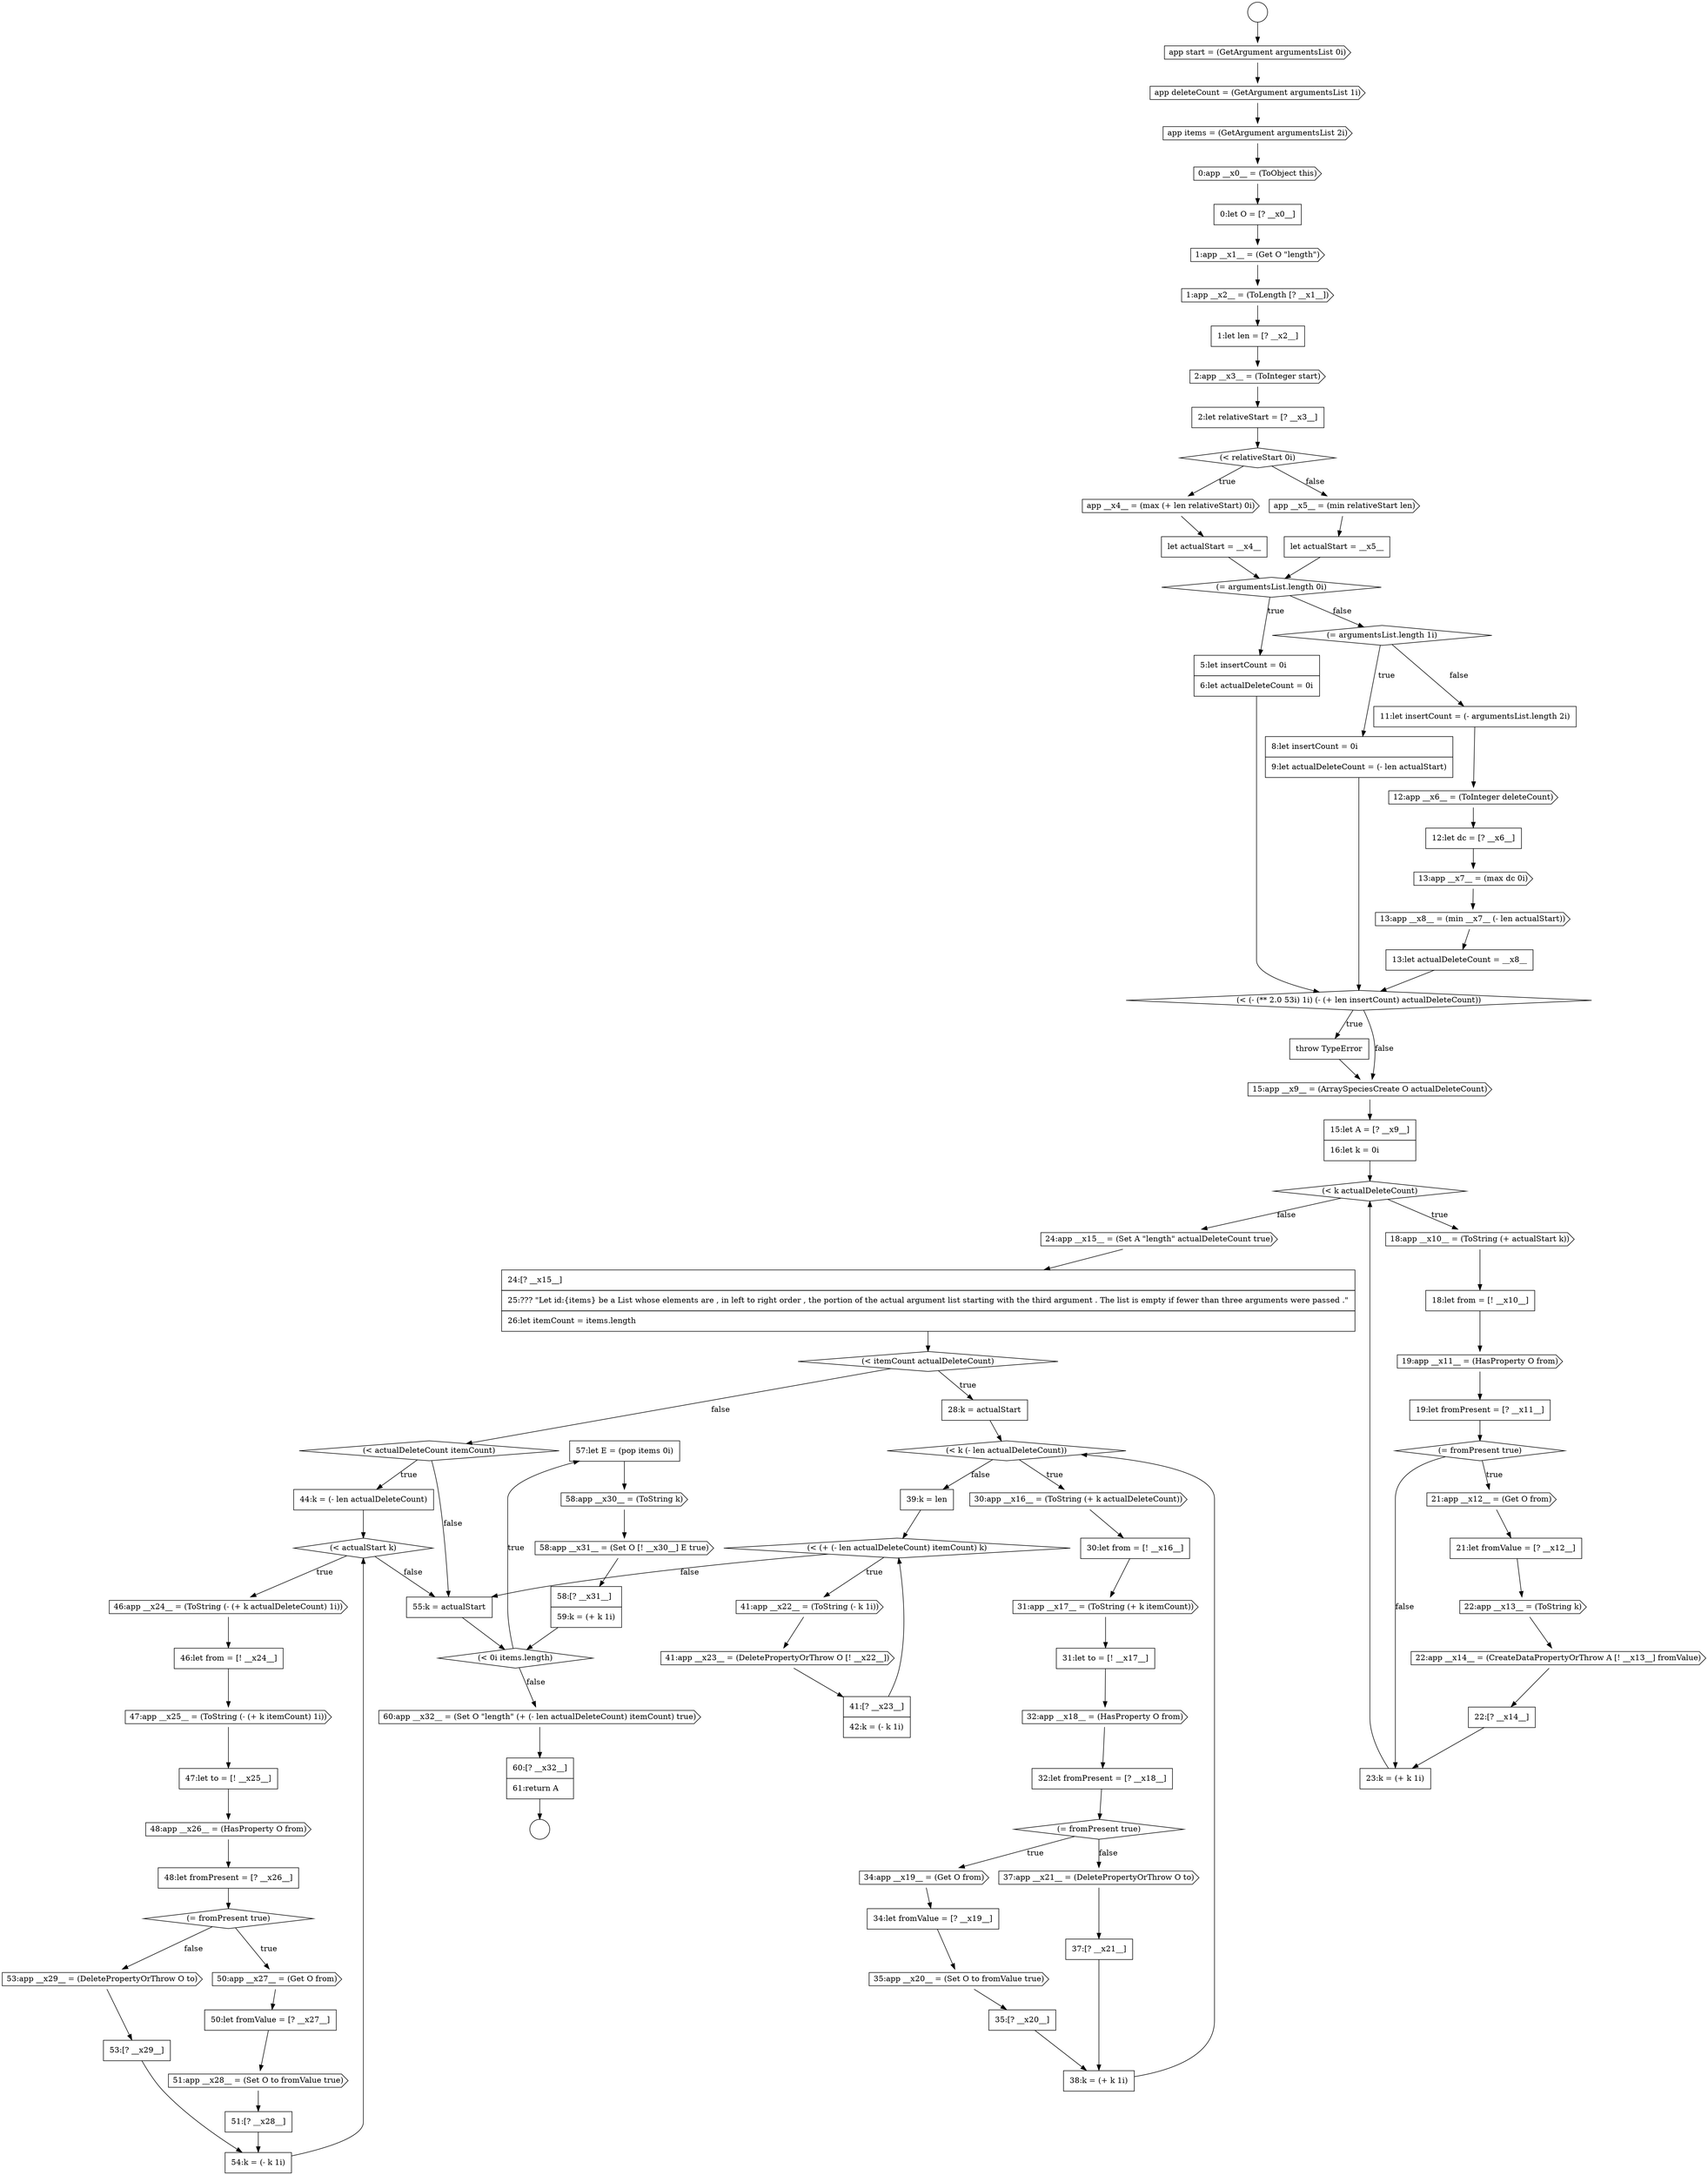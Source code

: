 digraph {
  node15590 [shape=none, margin=0, label=<<font color="black">
    <table border="0" cellborder="1" cellspacing="0" cellpadding="10">
      <tr><td align="left">57:let E = (pop items 0i)</td></tr>
    </table>
  </font>> color="black" fillcolor="white" style=filled]
  node15553 [shape=none, margin=0, label=<<font color="black">
    <table border="0" cellborder="1" cellspacing="0" cellpadding="10">
      <tr><td align="left">30:let from = [! __x16__]</td></tr>
    </table>
  </font>> color="black" fillcolor="white" style=filled]
  node15564 [shape=none, margin=0, label=<<font color="black">
    <table border="0" cellborder="1" cellspacing="0" cellpadding="10">
      <tr><td align="left">37:[? __x21__]</td></tr>
    </table>
  </font>> color="black" fillcolor="white" style=filled]
  node15558 [shape=diamond, label=<<font color="black">(= fromPresent true)</font>> color="black" fillcolor="white" style=filled]
  node15537 [shape=none, margin=0, label=<<font color="black">
    <table border="0" cellborder="1" cellspacing="0" cellpadding="10">
      <tr><td align="left">18:let from = [! __x10__]</td></tr>
    </table>
  </font>> color="black" fillcolor="white" style=filled]
  node15573 [shape=diamond, label=<<font color="black">(&lt; actualStart k)</font>> color="black" fillcolor="white" style=filled]
  node15526 [shape=cds, label=<<font color="black">12:app __x6__ = (ToInteger deleteCount)</font>> color="black" fillcolor="white" style=filled]
  node15532 [shape=none, margin=0, label=<<font color="black">
    <table border="0" cellborder="1" cellspacing="0" cellpadding="10">
      <tr><td align="left">throw TypeError</td></tr>
    </table>
  </font>> color="black" fillcolor="white" style=filled]
  node15547 [shape=cds, label=<<font color="black">24:app __x15__ = (Set A &quot;length&quot; actualDeleteCount true)</font>> color="black" fillcolor="white" style=filled]
  node15568 [shape=cds, label=<<font color="black">41:app __x22__ = (ToString (- k 1i))</font>> color="black" fillcolor="white" style=filled]
  node15504 [shape=circle label=" " color="black" fillcolor="white" style=filled]
  node15579 [shape=none, margin=0, label=<<font color="black">
    <table border="0" cellborder="1" cellspacing="0" cellpadding="10">
      <tr><td align="left">48:let fromPresent = [? __x26__]</td></tr>
    </table>
  </font>> color="black" fillcolor="white" style=filled]
  node15541 [shape=cds, label=<<font color="black">21:app __x12__ = (Get O from)</font>> color="black" fillcolor="white" style=filled]
  node15514 [shape=cds, label=<<font color="black">2:app __x3__ = (ToInteger start)</font>> color="black" fillcolor="white" style=filled]
  node15586 [shape=none, margin=0, label=<<font color="black">
    <table border="0" cellborder="1" cellspacing="0" cellpadding="10">
      <tr><td align="left">53:[? __x29__]</td></tr>
    </table>
  </font>> color="black" fillcolor="white" style=filled]
  node15509 [shape=cds, label=<<font color="black">0:app __x0__ = (ToObject this)</font>> color="black" fillcolor="white" style=filled]
  node15515 [shape=none, margin=0, label=<<font color="black">
    <table border="0" cellborder="1" cellspacing="0" cellpadding="10">
      <tr><td align="left">2:let relativeStart = [? __x3__]</td></tr>
    </table>
  </font>> color="black" fillcolor="white" style=filled]
  node15554 [shape=cds, label=<<font color="black">31:app __x17__ = (ToString (+ k itemCount))</font>> color="black" fillcolor="white" style=filled]
  node15522 [shape=none, margin=0, label=<<font color="black">
    <table border="0" cellborder="1" cellspacing="0" cellpadding="10">
      <tr><td align="left">5:let insertCount = 0i</td></tr>
      <tr><td align="left">6:let actualDeleteCount = 0i</td></tr>
    </table>
  </font>> color="black" fillcolor="white" style=filled]
  node15569 [shape=cds, label=<<font color="black">41:app __x23__ = (DeletePropertyOrThrow O [! __x22__])</font>> color="black" fillcolor="white" style=filled]
  node15536 [shape=cds, label=<<font color="black">18:app __x10__ = (ToString (+ actualStart k))</font>> color="black" fillcolor="white" style=filled]
  node15505 [shape=circle label=" " color="black" fillcolor="white" style=filled]
  node15591 [shape=cds, label=<<font color="black">58:app __x30__ = (ToString k)</font>> color="black" fillcolor="white" style=filled]
  node15542 [shape=none, margin=0, label=<<font color="black">
    <table border="0" cellborder="1" cellspacing="0" cellpadding="10">
      <tr><td align="left">21:let fromValue = [? __x12__]</td></tr>
    </table>
  </font>> color="black" fillcolor="white" style=filled]
  node15518 [shape=none, margin=0, label=<<font color="black">
    <table border="0" cellborder="1" cellspacing="0" cellpadding="10">
      <tr><td align="left">let actualStart = __x4__</td></tr>
    </table>
  </font>> color="black" fillcolor="white" style=filled]
  node15574 [shape=cds, label=<<font color="black">46:app __x24__ = (ToString (- (+ k actualDeleteCount) 1i))</font>> color="black" fillcolor="white" style=filled]
  node15531 [shape=diamond, label=<<font color="black">(&lt; (- (** 2.0 53i) 1i) (- (+ len insertCount) actualDeleteCount))</font>> color="black" fillcolor="white" style=filled]
  node15563 [shape=cds, label=<<font color="black">37:app __x21__ = (DeletePropertyOrThrow O to)</font>> color="black" fillcolor="white" style=filled]
  node15595 [shape=none, margin=0, label=<<font color="black">
    <table border="0" cellborder="1" cellspacing="0" cellpadding="10">
      <tr><td align="left">60:[? __x32__]</td></tr>
      <tr><td align="left">61:return A</td></tr>
    </table>
  </font>> color="black" fillcolor="white" style=filled]
  node15527 [shape=none, margin=0, label=<<font color="black">
    <table border="0" cellborder="1" cellspacing="0" cellpadding="10">
      <tr><td align="left">12:let dc = [? __x6__]</td></tr>
    </table>
  </font>> color="black" fillcolor="white" style=filled]
  node15546 [shape=none, margin=0, label=<<font color="black">
    <table border="0" cellborder="1" cellspacing="0" cellpadding="10">
      <tr><td align="left">23:k = (+ k 1i)</td></tr>
    </table>
  </font>> color="black" fillcolor="white" style=filled]
  node15559 [shape=cds, label=<<font color="black">34:app __x19__ = (Get O from)</font>> color="black" fillcolor="white" style=filled]
  node15578 [shape=cds, label=<<font color="black">48:app __x26__ = (HasProperty O from)</font>> color="black" fillcolor="white" style=filled]
  node15513 [shape=none, margin=0, label=<<font color="black">
    <table border="0" cellborder="1" cellspacing="0" cellpadding="10">
      <tr><td align="left">1:let len = [? __x2__]</td></tr>
    </table>
  </font>> color="black" fillcolor="white" style=filled]
  node15545 [shape=none, margin=0, label=<<font color="black">
    <table border="0" cellborder="1" cellspacing="0" cellpadding="10">
      <tr><td align="left">22:[? __x14__]</td></tr>
    </table>
  </font>> color="black" fillcolor="white" style=filled]
  node15523 [shape=diamond, label=<<font color="black">(= argumentsList.length 1i)</font>> color="black" fillcolor="white" style=filled]
  node15550 [shape=none, margin=0, label=<<font color="black">
    <table border="0" cellborder="1" cellspacing="0" cellpadding="10">
      <tr><td align="left">28:k = actualStart</td></tr>
    </table>
  </font>> color="black" fillcolor="white" style=filled]
  node15510 [shape=none, margin=0, label=<<font color="black">
    <table border="0" cellborder="1" cellspacing="0" cellpadding="10">
      <tr><td align="left">0:let O = [? __x0__]</td></tr>
    </table>
  </font>> color="black" fillcolor="white" style=filled]
  node15555 [shape=none, margin=0, label=<<font color="black">
    <table border="0" cellborder="1" cellspacing="0" cellpadding="10">
      <tr><td align="left">31:let to = [! __x17__]</td></tr>
    </table>
  </font>> color="black" fillcolor="white" style=filled]
  node15584 [shape=none, margin=0, label=<<font color="black">
    <table border="0" cellborder="1" cellspacing="0" cellpadding="10">
      <tr><td align="left">51:[? __x28__]</td></tr>
    </table>
  </font>> color="black" fillcolor="white" style=filled]
  node15582 [shape=none, margin=0, label=<<font color="black">
    <table border="0" cellborder="1" cellspacing="0" cellpadding="10">
      <tr><td align="left">50:let fromValue = [? __x27__]</td></tr>
    </table>
  </font>> color="black" fillcolor="white" style=filled]
  node15560 [shape=none, margin=0, label=<<font color="black">
    <table border="0" cellborder="1" cellspacing="0" cellpadding="10">
      <tr><td align="left">34:let fromValue = [? __x19__]</td></tr>
    </table>
  </font>> color="black" fillcolor="white" style=filled]
  node15587 [shape=none, margin=0, label=<<font color="black">
    <table border="0" cellborder="1" cellspacing="0" cellpadding="10">
      <tr><td align="left">54:k = (- k 1i)</td></tr>
    </table>
  </font>> color="black" fillcolor="white" style=filled]
  node15538 [shape=cds, label=<<font color="black">19:app __x11__ = (HasProperty O from)</font>> color="black" fillcolor="white" style=filled]
  node15592 [shape=cds, label=<<font color="black">58:app __x31__ = (Set O [! __x30__] E true)</font>> color="black" fillcolor="white" style=filled]
  node15535 [shape=diamond, label=<<font color="black">(&lt; k actualDeleteCount)</font>> color="black" fillcolor="white" style=filled]
  node15552 [shape=cds, label=<<font color="black">30:app __x16__ = (ToString (+ k actualDeleteCount))</font>> color="black" fillcolor="white" style=filled]
  node15506 [shape=cds, label=<<font color="black">app start = (GetArgument argumentsList 0i)</font>> color="black" fillcolor="white" style=filled]
  node15520 [shape=none, margin=0, label=<<font color="black">
    <table border="0" cellborder="1" cellspacing="0" cellpadding="10">
      <tr><td align="left">let actualStart = __x5__</td></tr>
    </table>
  </font>> color="black" fillcolor="white" style=filled]
  node15567 [shape=diamond, label=<<font color="black">(&lt; (+ (- len actualDeleteCount) itemCount) k)</font>> color="black" fillcolor="white" style=filled]
  node15570 [shape=none, margin=0, label=<<font color="black">
    <table border="0" cellborder="1" cellspacing="0" cellpadding="10">
      <tr><td align="left">41:[? __x23__]</td></tr>
      <tr><td align="left">42:k = (- k 1i)</td></tr>
    </table>
  </font>> color="black" fillcolor="white" style=filled]
  node15517 [shape=cds, label=<<font color="black">app __x4__ = (max (+ len relativeStart) 0i)</font>> color="black" fillcolor="white" style=filled]
  node15594 [shape=cds, label=<<font color="black">60:app __x32__ = (Set O &quot;length&quot; (+ (- len actualDeleteCount) itemCount) true)</font>> color="black" fillcolor="white" style=filled]
  node15530 [shape=none, margin=0, label=<<font color="black">
    <table border="0" cellborder="1" cellspacing="0" cellpadding="10">
      <tr><td align="left">13:let actualDeleteCount = __x8__</td></tr>
    </table>
  </font>> color="black" fillcolor="white" style=filled]
  node15507 [shape=cds, label=<<font color="black">app deleteCount = (GetArgument argumentsList 1i)</font>> color="black" fillcolor="white" style=filled]
  node15562 [shape=none, margin=0, label=<<font color="black">
    <table border="0" cellborder="1" cellspacing="0" cellpadding="10">
      <tr><td align="left">35:[? __x20__]</td></tr>
    </table>
  </font>> color="black" fillcolor="white" style=filled]
  node15577 [shape=none, margin=0, label=<<font color="black">
    <table border="0" cellborder="1" cellspacing="0" cellpadding="10">
      <tr><td align="left">47:let to = [! __x25__]</td></tr>
    </table>
  </font>> color="black" fillcolor="white" style=filled]
  node15543 [shape=cds, label=<<font color="black">22:app __x13__ = (ToString k)</font>> color="black" fillcolor="white" style=filled]
  node15575 [shape=none, margin=0, label=<<font color="black">
    <table border="0" cellborder="1" cellspacing="0" cellpadding="10">
      <tr><td align="left">46:let from = [! __x24__]</td></tr>
    </table>
  </font>> color="black" fillcolor="white" style=filled]
  node15528 [shape=cds, label=<<font color="black">13:app __x7__ = (max dc 0i)</font>> color="black" fillcolor="white" style=filled]
  node15588 [shape=none, margin=0, label=<<font color="black">
    <table border="0" cellborder="1" cellspacing="0" cellpadding="10">
      <tr><td align="left">55:k = actualStart</td></tr>
    </table>
  </font>> color="black" fillcolor="white" style=filled]
  node15511 [shape=cds, label=<<font color="black">1:app __x1__ = (Get O &quot;length&quot;)</font>> color="black" fillcolor="white" style=filled]
  node15583 [shape=cds, label=<<font color="black">51:app __x28__ = (Set O to fromValue true)</font>> color="black" fillcolor="white" style=filled]
  node15566 [shape=none, margin=0, label=<<font color="black">
    <table border="0" cellborder="1" cellspacing="0" cellpadding="10">
      <tr><td align="left">39:k = len</td></tr>
    </table>
  </font>> color="black" fillcolor="white" style=filled]
  node15534 [shape=none, margin=0, label=<<font color="black">
    <table border="0" cellborder="1" cellspacing="0" cellpadding="10">
      <tr><td align="left">15:let A = [? __x9__]</td></tr>
      <tr><td align="left">16:let k = 0i</td></tr>
    </table>
  </font>> color="black" fillcolor="white" style=filled]
  node15529 [shape=cds, label=<<font color="black">13:app __x8__ = (min __x7__ (- len actualStart))</font>> color="black" fillcolor="white" style=filled]
  node15581 [shape=cds, label=<<font color="black">50:app __x27__ = (Get O from)</font>> color="black" fillcolor="white" style=filled]
  node15539 [shape=none, margin=0, label=<<font color="black">
    <table border="0" cellborder="1" cellspacing="0" cellpadding="10">
      <tr><td align="left">19:let fromPresent = [? __x11__]</td></tr>
    </table>
  </font>> color="black" fillcolor="white" style=filled]
  node15524 [shape=none, margin=0, label=<<font color="black">
    <table border="0" cellborder="1" cellspacing="0" cellpadding="10">
      <tr><td align="left">8:let insertCount = 0i</td></tr>
      <tr><td align="left">9:let actualDeleteCount = (- len actualStart)</td></tr>
    </table>
  </font>> color="black" fillcolor="white" style=filled]
  node15571 [shape=diamond, label=<<font color="black">(&lt; actualDeleteCount itemCount)</font>> color="black" fillcolor="white" style=filled]
  node15551 [shape=diamond, label=<<font color="black">(&lt; k (- len actualDeleteCount))</font>> color="black" fillcolor="white" style=filled]
  node15549 [shape=diamond, label=<<font color="black">(&lt; itemCount actualDeleteCount)</font>> color="black" fillcolor="white" style=filled]
  node15519 [shape=cds, label=<<font color="black">app __x5__ = (min relativeStart len)</font>> color="black" fillcolor="white" style=filled]
  node15556 [shape=cds, label=<<font color="black">32:app __x18__ = (HasProperty O from)</font>> color="black" fillcolor="white" style=filled]
  node15557 [shape=none, margin=0, label=<<font color="black">
    <table border="0" cellborder="1" cellspacing="0" cellpadding="10">
      <tr><td align="left">32:let fromPresent = [? __x18__]</td></tr>
    </table>
  </font>> color="black" fillcolor="white" style=filled]
  node15580 [shape=diamond, label=<<font color="black">(= fromPresent true)</font>> color="black" fillcolor="white" style=filled]
  node15593 [shape=none, margin=0, label=<<font color="black">
    <table border="0" cellborder="1" cellspacing="0" cellpadding="10">
      <tr><td align="left">58:[? __x31__]</td></tr>
      <tr><td align="left">59:k = (+ k 1i)</td></tr>
    </table>
  </font>> color="black" fillcolor="white" style=filled]
  node15525 [shape=none, margin=0, label=<<font color="black">
    <table border="0" cellborder="1" cellspacing="0" cellpadding="10">
      <tr><td align="left">11:let insertCount = (- argumentsList.length 2i)</td></tr>
    </table>
  </font>> color="black" fillcolor="white" style=filled]
  node15548 [shape=none, margin=0, label=<<font color="black">
    <table border="0" cellborder="1" cellspacing="0" cellpadding="10">
      <tr><td align="left">24:[? __x15__]</td></tr>
      <tr><td align="left">25:??? &quot;Let id:{items} be a List whose elements are , in left to right order , the portion of the actual argument list starting with the third argument . The list is empty if fewer than three arguments were passed .&quot;</td></tr>
      <tr><td align="left">26:let itemCount = items.length</td></tr>
    </table>
  </font>> color="black" fillcolor="white" style=filled]
  node15576 [shape=cds, label=<<font color="black">47:app __x25__ = (ToString (- (+ k itemCount) 1i))</font>> color="black" fillcolor="white" style=filled]
  node15589 [shape=diamond, label=<<font color="black">(&lt; 0i items.length)</font>> color="black" fillcolor="white" style=filled]
  node15561 [shape=cds, label=<<font color="black">35:app __x20__ = (Set O to fromValue true)</font>> color="black" fillcolor="white" style=filled]
  node15544 [shape=cds, label=<<font color="black">22:app __x14__ = (CreateDataPropertyOrThrow A [! __x13__] fromValue)</font>> color="black" fillcolor="white" style=filled]
  node15508 [shape=cds, label=<<font color="black">app items = (GetArgument argumentsList 2i)</font>> color="black" fillcolor="white" style=filled]
  node15572 [shape=none, margin=0, label=<<font color="black">
    <table border="0" cellborder="1" cellspacing="0" cellpadding="10">
      <tr><td align="left">44:k = (- len actualDeleteCount)</td></tr>
    </table>
  </font>> color="black" fillcolor="white" style=filled]
  node15565 [shape=none, margin=0, label=<<font color="black">
    <table border="0" cellborder="1" cellspacing="0" cellpadding="10">
      <tr><td align="left">38:k = (+ k 1i)</td></tr>
    </table>
  </font>> color="black" fillcolor="white" style=filled]
  node15585 [shape=cds, label=<<font color="black">53:app __x29__ = (DeletePropertyOrThrow O to)</font>> color="black" fillcolor="white" style=filled]
  node15540 [shape=diamond, label=<<font color="black">(= fromPresent true)</font>> color="black" fillcolor="white" style=filled]
  node15533 [shape=cds, label=<<font color="black">15:app __x9__ = (ArraySpeciesCreate O actualDeleteCount)</font>> color="black" fillcolor="white" style=filled]
  node15512 [shape=cds, label=<<font color="black">1:app __x2__ = (ToLength [? __x1__])</font>> color="black" fillcolor="white" style=filled]
  node15521 [shape=diamond, label=<<font color="black">(= argumentsList.length 0i)</font>> color="black" fillcolor="white" style=filled]
  node15516 [shape=diamond, label=<<font color="black">(&lt; relativeStart 0i)</font>> color="black" fillcolor="white" style=filled]
  node15541 -> node15542 [ color="black"]
  node15589 -> node15590 [label=<<font color="black">true</font>> color="black"]
  node15589 -> node15594 [label=<<font color="black">false</font>> color="black"]
  node15587 -> node15573 [ color="black"]
  node15515 -> node15516 [ color="black"]
  node15575 -> node15576 [ color="black"]
  node15566 -> node15567 [ color="black"]
  node15572 -> node15573 [ color="black"]
  node15584 -> node15587 [ color="black"]
  node15591 -> node15592 [ color="black"]
  node15569 -> node15570 [ color="black"]
  node15514 -> node15515 [ color="black"]
  node15508 -> node15509 [ color="black"]
  node15516 -> node15517 [label=<<font color="black">true</font>> color="black"]
  node15516 -> node15519 [label=<<font color="black">false</font>> color="black"]
  node15525 -> node15526 [ color="black"]
  node15579 -> node15580 [ color="black"]
  node15580 -> node15581 [label=<<font color="black">true</font>> color="black"]
  node15580 -> node15585 [label=<<font color="black">false</font>> color="black"]
  node15576 -> node15577 [ color="black"]
  node15529 -> node15530 [ color="black"]
  node15560 -> node15561 [ color="black"]
  node15557 -> node15558 [ color="black"]
  node15545 -> node15546 [ color="black"]
  node15535 -> node15536 [label=<<font color="black">true</font>> color="black"]
  node15535 -> node15547 [label=<<font color="black">false</font>> color="black"]
  node15519 -> node15520 [ color="black"]
  node15530 -> node15531 [ color="black"]
  node15526 -> node15527 [ color="black"]
  node15511 -> node15512 [ color="black"]
  node15595 -> node15505 [ color="black"]
  node15563 -> node15564 [ color="black"]
  node15582 -> node15583 [ color="black"]
  node15540 -> node15541 [label=<<font color="black">true</font>> color="black"]
  node15540 -> node15546 [label=<<font color="black">false</font>> color="black"]
  node15531 -> node15532 [label=<<font color="black">true</font>> color="black"]
  node15531 -> node15533 [label=<<font color="black">false</font>> color="black"]
  node15538 -> node15539 [ color="black"]
  node15558 -> node15559 [label=<<font color="black">true</font>> color="black"]
  node15558 -> node15563 [label=<<font color="black">false</font>> color="black"]
  node15562 -> node15565 [ color="black"]
  node15509 -> node15510 [ color="black"]
  node15546 -> node15535 [ color="black"]
  node15520 -> node15521 [ color="black"]
  node15524 -> node15531 [ color="black"]
  node15583 -> node15584 [ color="black"]
  node15581 -> node15582 [ color="black"]
  node15565 -> node15551 [ color="black"]
  node15536 -> node15537 [ color="black"]
  node15547 -> node15548 [ color="black"]
  node15523 -> node15524 [label=<<font color="black">true</font>> color="black"]
  node15523 -> node15525 [label=<<font color="black">false</font>> color="black"]
  node15510 -> node15511 [ color="black"]
  node15527 -> node15528 [ color="black"]
  node15506 -> node15507 [ color="black"]
  node15517 -> node15518 [ color="black"]
  node15571 -> node15572 [label=<<font color="black">true</font>> color="black"]
  node15571 -> node15588 [label=<<font color="black">false</font>> color="black"]
  node15528 -> node15529 [ color="black"]
  node15548 -> node15549 [ color="black"]
  node15556 -> node15557 [ color="black"]
  node15550 -> node15551 [ color="black"]
  node15544 -> node15545 [ color="black"]
  node15512 -> node15513 [ color="black"]
  node15578 -> node15579 [ color="black"]
  node15518 -> node15521 [ color="black"]
  node15590 -> node15591 [ color="black"]
  node15594 -> node15595 [ color="black"]
  node15555 -> node15556 [ color="black"]
  node15568 -> node15569 [ color="black"]
  node15537 -> node15538 [ color="black"]
  node15553 -> node15554 [ color="black"]
  node15539 -> node15540 [ color="black"]
  node15561 -> node15562 [ color="black"]
  node15521 -> node15522 [label=<<font color="black">true</font>> color="black"]
  node15521 -> node15523 [label=<<font color="black">false</font>> color="black"]
  node15585 -> node15586 [ color="black"]
  node15567 -> node15568 [label=<<font color="black">true</font>> color="black"]
  node15567 -> node15588 [label=<<font color="black">false</font>> color="black"]
  node15543 -> node15544 [ color="black"]
  node15504 -> node15506 [ color="black"]
  node15554 -> node15555 [ color="black"]
  node15564 -> node15565 [ color="black"]
  node15559 -> node15560 [ color="black"]
  node15507 -> node15508 [ color="black"]
  node15593 -> node15589 [ color="black"]
  node15532 -> node15533 [ color="black"]
  node15573 -> node15574 [label=<<font color="black">true</font>> color="black"]
  node15573 -> node15588 [label=<<font color="black">false</font>> color="black"]
  node15534 -> node15535 [ color="black"]
  node15551 -> node15552 [label=<<font color="black">true</font>> color="black"]
  node15551 -> node15566 [label=<<font color="black">false</font>> color="black"]
  node15592 -> node15593 [ color="black"]
  node15549 -> node15550 [label=<<font color="black">true</font>> color="black"]
  node15549 -> node15571 [label=<<font color="black">false</font>> color="black"]
  node15588 -> node15589 [ color="black"]
  node15513 -> node15514 [ color="black"]
  node15570 -> node15567 [ color="black"]
  node15542 -> node15543 [ color="black"]
  node15552 -> node15553 [ color="black"]
  node15577 -> node15578 [ color="black"]
  node15574 -> node15575 [ color="black"]
  node15533 -> node15534 [ color="black"]
  node15522 -> node15531 [ color="black"]
  node15586 -> node15587 [ color="black"]
}
